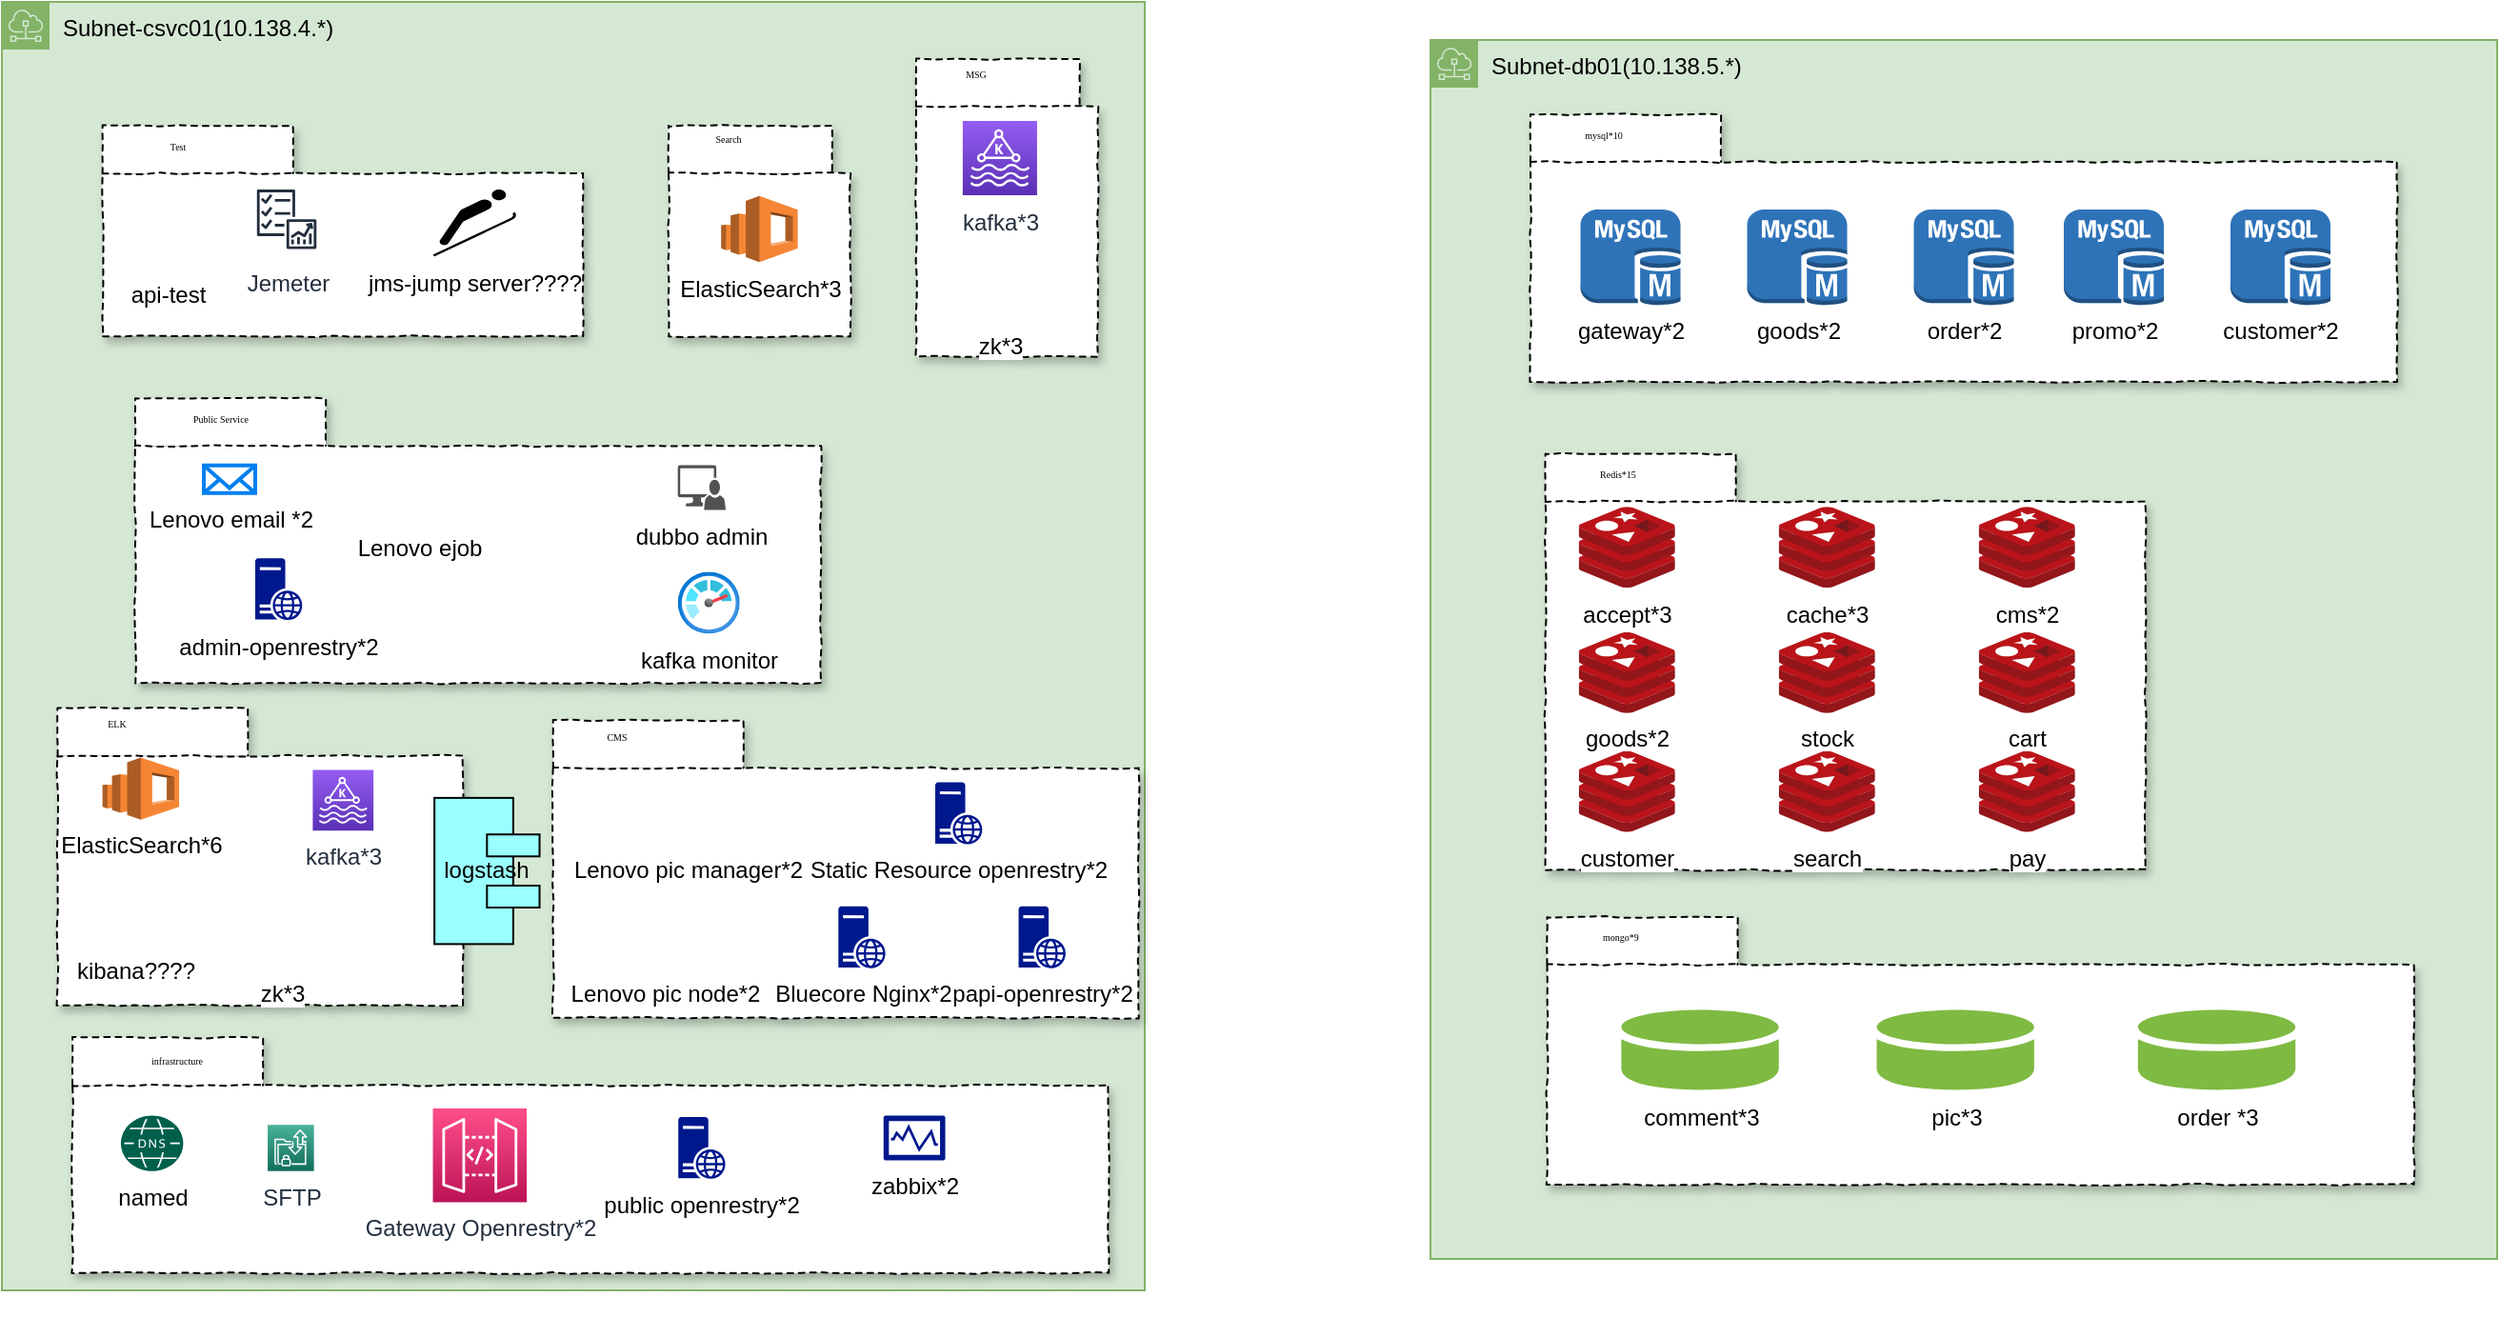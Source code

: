 <mxfile version="20.2.8" type="github">
  <diagram id="SoZa_4AcdHNvvdQ_9TMP" name="第 1 页">
    <mxGraphModel dx="2500" dy="2103" grid="1" gridSize="10" guides="1" tooltips="1" connect="1" arrows="1" fold="1" page="1" pageScale="1" pageWidth="827" pageHeight="1169" math="0" shadow="0">
      <root>
        <mxCell id="0" />
        <mxCell id="1" parent="0" />
        <mxCell id="784cbDrwxi_V3fQU1oRy-98" value="" style="group" vertex="1" connectable="0" parent="1">
          <mxGeometry x="-640" y="-1000" width="600" height="700" as="geometry" />
        </mxCell>
        <mxCell id="784cbDrwxi_V3fQU1oRy-50" value="&lt;span style=&quot;color: rgb(0, 0, 0); text-align: center;&quot;&gt;Subnet-csvc01(10.138.4.*)&lt;/span&gt;" style="sketch=0;outlineConnect=0;html=1;whiteSpace=wrap;fontSize=12;fontStyle=0;shape=mxgraph.aws4.group;grIcon=mxgraph.aws4.group_subnet;strokeColor=#82b366;fillColor=#d5e8d4;verticalAlign=top;align=left;spacingLeft=30;dashed=0;" vertex="1" parent="784cbDrwxi_V3fQU1oRy-98">
          <mxGeometry width="600" height="676.511" as="geometry" />
        </mxCell>
        <mxCell id="784cbDrwxi_V3fQU1oRy-2" value="" style="group" vertex="1" connectable="0" parent="784cbDrwxi_V3fQU1oRy-98">
          <mxGeometry x="13.403" y="546.413" width="567.674" height="153.587" as="geometry" />
        </mxCell>
        <mxCell id="784cbDrwxi_V3fQU1oRy-12" value="" style="group" vertex="1" connectable="0" parent="784cbDrwxi_V3fQU1oRy-2">
          <mxGeometry x="15.769" y="-175.633" width="242.05" height="204.384" as="geometry" />
        </mxCell>
        <mxCell id="784cbDrwxi_V3fQU1oRy-13" value="" style="shape=folder;spacingTop=10;tabWidth=100;tabHeight=25;tabPosition=left;dashed=1;enumerate=0;comic=1;jiggle=1;treeMoving=0;treeFolding=0;deletable=1;rotatable=0;noLabel=0;shadow=1;sketch=0;" vertex="1" parent="784cbDrwxi_V3fQU1oRy-12">
          <mxGeometry width="212.878" height="156.118" as="geometry" />
        </mxCell>
        <mxCell id="784cbDrwxi_V3fQU1oRy-14" value="ELK" style="text;html=1;strokeColor=none;fillColor=none;align=center;verticalAlign=middle;whiteSpace=wrap;rounded=0;shadow=1;comic=1;sketch=0;jiggle=1;fontFamily=Verdana;fontSize=5;" vertex="1" parent="784cbDrwxi_V3fQU1oRy-12">
          <mxGeometry x="7.884" y="1.951" width="47.306" height="13.01" as="geometry" />
        </mxCell>
        <mxCell id="784cbDrwxi_V3fQU1oRy-18" value="ElasticSearch*6" style="outlineConnect=0;dashed=0;verticalLabelPosition=bottom;verticalAlign=top;align=center;html=1;shape=mxgraph.aws3.elasticsearch_service;fillColor=#F58534;gradientColor=none;" vertex="1" parent="784cbDrwxi_V3fQU1oRy-12">
          <mxGeometry x="23.653" y="26.02" width="40.21" height="32.525" as="geometry" />
        </mxCell>
        <mxCell id="784cbDrwxi_V3fQU1oRy-37" value="kibana????" style="shape=image;html=1;verticalAlign=top;verticalLabelPosition=bottom;labelBackgroundColor=#ffffff;imageAspect=0;aspect=fixed;image=https://cdn2.iconfinder.com/data/icons/whcompare-servers-web-hosting/50/staging-site-128.png" vertex="1" parent="784cbDrwxi_V3fQU1oRy-12">
          <mxGeometry x="24.442" y="91.394" width="32.525" height="32.525" as="geometry" />
        </mxCell>
        <mxCell id="784cbDrwxi_V3fQU1oRy-38" value="kafka*3" style="sketch=0;points=[[0,0,0],[0.25,0,0],[0.5,0,0],[0.75,0,0],[1,0,0],[0,1,0],[0.25,1,0],[0.5,1,0],[0.75,1,0],[1,1,0],[0,0.25,0],[0,0.5,0],[0,0.75,0],[1,0.25,0],[1,0.5,0],[1,0.75,0]];outlineConnect=0;fontColor=#232F3E;gradientColor=#945DF2;gradientDirection=north;fillColor=#5A30B5;strokeColor=#ffffff;dashed=0;verticalLabelPosition=bottom;verticalAlign=top;align=center;html=1;fontSize=12;fontStyle=0;aspect=fixed;shape=mxgraph.aws4.resourceIcon;resIcon=mxgraph.aws4.managed_streaming_for_kafka;" vertex="1" parent="784cbDrwxi_V3fQU1oRy-12">
          <mxGeometry x="134.034" y="32.525" width="31.874" height="31.874" as="geometry" />
        </mxCell>
        <mxCell id="784cbDrwxi_V3fQU1oRy-40" value="zk*3" style="shape=image;html=1;verticalAlign=top;verticalLabelPosition=bottom;labelBackgroundColor=#ffffff;imageAspect=0;aspect=fixed;image=https://cdn0.iconfinder.com/data/icons/construction-2-21/512/construction-industry-building-13-128.png" vertex="1" parent="784cbDrwxi_V3fQU1oRy-12">
          <mxGeometry x="101.314" y="104.079" width="32.525" height="32.525" as="geometry" />
        </mxCell>
        <mxCell id="784cbDrwxi_V3fQU1oRy-41" value="logstash" style="html=1;outlineConnect=0;whiteSpace=wrap;fillColor=#99ffff;shape=mxgraph.archimate3.component;direction=west;" vertex="1" parent="784cbDrwxi_V3fQU1oRy-12">
          <mxGeometry x="197.898" y="47.161" width="55.191" height="76.758" as="geometry" />
        </mxCell>
        <mxCell id="784cbDrwxi_V3fQU1oRy-97" value="" style="group" vertex="1" connectable="0" parent="784cbDrwxi_V3fQU1oRy-2">
          <mxGeometry x="23.653" y="-6.505" width="544.021" height="127.568" as="geometry" />
        </mxCell>
        <mxCell id="784cbDrwxi_V3fQU1oRy-3" value="" style="shape=folder;spacingTop=10;tabWidth=100;tabHeight=25;tabPosition=left;dashed=1;enumerate=0;comic=1;jiggle=1;treeMoving=0;treeFolding=0;deletable=1;rotatable=0;noLabel=0;shadow=1;sketch=0;" vertex="1" parent="784cbDrwxi_V3fQU1oRy-97">
          <mxGeometry x="0.0" y="3.975" width="544.021" height="123.593" as="geometry" />
        </mxCell>
        <mxCell id="784cbDrwxi_V3fQU1oRy-7" value="Gateway Openrestry*2" style="sketch=0;points=[[0,0,0],[0.25,0,0],[0.5,0,0],[0.75,0,0],[1,0,0],[0,1,0],[0.25,1,0],[0.5,1,0],[0.75,1,0],[1,1,0],[0,0.25,0],[0,0.5,0],[0,0.75,0],[1,0.25,0],[1,0.5,0],[1,0.75,0]];outlineConnect=0;fontColor=#232F3E;gradientColor=#FF4F8B;gradientDirection=north;fillColor=#BC1356;strokeColor=#ffffff;dashed=0;verticalLabelPosition=bottom;verticalAlign=top;align=center;html=1;fontSize=12;fontStyle=0;aspect=fixed;shape=mxgraph.aws4.resourceIcon;resIcon=mxgraph.aws4.api_gateway;" vertex="1" parent="784cbDrwxi_V3fQU1oRy-97">
          <mxGeometry x="189.223" y="41.137" width="49.262" height="49.262" as="geometry" />
        </mxCell>
        <mxCell id="784cbDrwxi_V3fQU1oRy-8" value="named" style="sketch=0;pointerEvents=1;shadow=0;dashed=0;html=1;strokeColor=none;fillColor=#005F4B;labelPosition=center;verticalLabelPosition=bottom;verticalAlign=top;align=center;outlineConnect=0;shape=mxgraph.veeam2.dns;" vertex="1" parent="784cbDrwxi_V3fQU1oRy-97">
          <mxGeometry x="25.412" y="44.871" width="32.712" height="29.083" as="geometry" />
        </mxCell>
        <mxCell id="784cbDrwxi_V3fQU1oRy-9" value="SFTP" style="sketch=0;points=[[0,0,0],[0.25,0,0],[0.5,0,0],[0.75,0,0],[1,0,0],[0,1,0],[0.25,1,0],[0.5,1,0],[0.75,1,0],[1,1,0],[0,0.25,0],[0,0.5,0],[0,0.75,0],[1,0.25,0],[1,0.5,0],[1,0.75,0]];outlineConnect=0;fontColor=#232F3E;gradientColor=#4AB29A;gradientDirection=north;fillColor=#116D5B;strokeColor=#ffffff;dashed=0;verticalLabelPosition=bottom;verticalAlign=top;align=center;html=1;fontSize=12;fontStyle=0;aspect=fixed;shape=mxgraph.aws4.resourceIcon;resIcon=mxgraph.aws4.transfer_for_sftp;" vertex="1" parent="784cbDrwxi_V3fQU1oRy-97">
          <mxGeometry x="102.496" y="49.685" width="24.269" height="24.269" as="geometry" />
        </mxCell>
        <mxCell id="784cbDrwxi_V3fQU1oRy-31" value="public openrestry*2" style="sketch=0;aspect=fixed;pointerEvents=1;shadow=0;dashed=0;html=1;strokeColor=none;labelPosition=center;verticalLabelPosition=bottom;verticalAlign=top;align=center;fillColor=#00188D;shape=mxgraph.mscae.enterprise.web_server" vertex="1" parent="784cbDrwxi_V3fQU1oRy-97">
          <mxGeometry x="318.057" y="45.554" width="24.719" height="32.525" as="geometry" />
        </mxCell>
        <mxCell id="784cbDrwxi_V3fQU1oRy-66" value="zabbix*2" style="sketch=0;aspect=fixed;pointerEvents=1;shadow=0;dashed=0;html=1;strokeColor=none;labelPosition=center;verticalLabelPosition=bottom;verticalAlign=top;align=center;fillColor=#00188D;shape=mxgraph.mscae.enterprise.performance_monitor" vertex="1" parent="784cbDrwxi_V3fQU1oRy-97">
          <mxGeometry x="425.756" y="44.871" width="32.525" height="23.418" as="geometry" />
        </mxCell>
        <mxCell id="784cbDrwxi_V3fQU1oRy-4" value="infrastructure" style="text;html=1;strokeColor=none;fillColor=none;align=center;verticalAlign=middle;whiteSpace=wrap;rounded=0;shadow=1;comic=1;sketch=0;jiggle=1;fontFamily=Verdana;fontSize=5;" vertex="1" parent="784cbDrwxi_V3fQU1oRy-97">
          <mxGeometry x="12.94" y="3.97" width="83.532" height="24.719" as="geometry" />
        </mxCell>
        <mxCell id="784cbDrwxi_V3fQU1oRy-15" value="" style="group" vertex="1" connectable="0" parent="784cbDrwxi_V3fQU1oRy-98">
          <mxGeometry x="289.356" y="377.285" width="307.49" height="156.118" as="geometry" />
        </mxCell>
        <mxCell id="784cbDrwxi_V3fQU1oRy-16" value="" style="shape=folder;spacingTop=10;tabWidth=100;tabHeight=25;tabPosition=left;dashed=1;enumerate=0;comic=1;jiggle=1;treeMoving=0;treeFolding=0;deletable=1;rotatable=0;noLabel=0;shadow=1;sketch=0;" vertex="1" parent="784cbDrwxi_V3fQU1oRy-15">
          <mxGeometry width="307.49" height="156.118" as="geometry" />
        </mxCell>
        <mxCell id="784cbDrwxi_V3fQU1oRy-17" value="CMS" style="text;html=1;strokeColor=none;fillColor=none;align=center;verticalAlign=middle;whiteSpace=wrap;rounded=0;shadow=1;comic=1;sketch=0;jiggle=1;fontFamily=Verdana;fontSize=5;" vertex="1" parent="784cbDrwxi_V3fQU1oRy-15">
          <mxGeometry x="0.004" y="1.951" width="68.331" height="13.01" as="geometry" />
        </mxCell>
        <mxCell id="784cbDrwxi_V3fQU1oRy-19" value="Lenovo pic manager*2" style="shape=image;html=1;verticalAlign=top;verticalLabelPosition=bottom;labelBackgroundColor=#ffffff;imageAspect=0;aspect=fixed;image=https://cdn4.iconfinder.com/data/icons/multimedia-flat-19/32/Photo-128.png" vertex="1" parent="784cbDrwxi_V3fQU1oRy-15">
          <mxGeometry x="50.644" y="26.02" width="39.029" height="39.029" as="geometry" />
        </mxCell>
        <mxCell id="784cbDrwxi_V3fQU1oRy-33" value="&lt;span style=&quot;background-color: rgb(255, 255, 255);&quot;&gt;papi-openrestry*2&lt;/span&gt;" style="sketch=0;aspect=fixed;pointerEvents=1;shadow=0;dashed=0;html=1;strokeColor=none;labelPosition=center;verticalLabelPosition=bottom;verticalAlign=top;align=center;fillColor=#00188D;shape=mxgraph.mscae.enterprise.web_server" vertex="1" parent="784cbDrwxi_V3fQU1oRy-15">
          <mxGeometry x="244.415" y="97.574" width="24.719" height="32.525" as="geometry" />
        </mxCell>
        <mxCell id="784cbDrwxi_V3fQU1oRy-25" value="Static Resource openrestry*2" style="sketch=0;aspect=fixed;pointerEvents=1;shadow=0;dashed=0;html=1;strokeColor=none;labelPosition=center;verticalLabelPosition=bottom;verticalAlign=top;align=center;fillColor=#00188D;shape=mxgraph.mscae.enterprise.web_server" vertex="1" parent="784cbDrwxi_V3fQU1oRy-15">
          <mxGeometry x="200.643" y="32.52" width="24.719" height="32.525" as="geometry" />
        </mxCell>
        <mxCell id="784cbDrwxi_V3fQU1oRy-24" value="Bluecore Nginx*2" style="sketch=0;aspect=fixed;pointerEvents=1;shadow=0;dashed=0;html=1;strokeColor=none;labelPosition=center;verticalLabelPosition=bottom;verticalAlign=top;align=center;fillColor=#00188D;shape=mxgraph.mscae.enterprise.web_server" vertex="1" parent="784cbDrwxi_V3fQU1oRy-15">
          <mxGeometry x="149.803" y="97.574" width="24.719" height="32.525" as="geometry" />
        </mxCell>
        <mxCell id="784cbDrwxi_V3fQU1oRy-65" value="Lenovo pic&amp;nbsp;node*2" style="shape=image;html=1;verticalAlign=top;verticalLabelPosition=bottom;labelBackgroundColor=#ffffff;imageAspect=0;aspect=fixed;image=https://cdn4.iconfinder.com/data/icons/multimedia-flat-19/32/Photo-128.png" vertex="1" parent="784cbDrwxi_V3fQU1oRy-15">
          <mxGeometry x="39.424" y="91.069" width="39.029" height="39.029" as="geometry" />
        </mxCell>
        <mxCell id="784cbDrwxi_V3fQU1oRy-87" value="" style="group" vertex="1" connectable="0" parent="784cbDrwxi_V3fQU1oRy-98">
          <mxGeometry x="52.825" y="65.049" width="252.3" height="110.583" as="geometry" />
        </mxCell>
        <mxCell id="784cbDrwxi_V3fQU1oRy-88" value="" style="shape=folder;spacingTop=10;tabWidth=100;tabHeight=25;tabPosition=left;dashed=1;enumerate=0;comic=1;jiggle=1;treeMoving=0;treeFolding=0;deletable=1;rotatable=0;noLabel=0;shadow=1;sketch=0;" vertex="1" parent="784cbDrwxi_V3fQU1oRy-87">
          <mxGeometry width="252.3" height="110.583" as="geometry" />
        </mxCell>
        <mxCell id="784cbDrwxi_V3fQU1oRy-89" value="Test" style="text;html=1;strokeColor=none;fillColor=none;align=center;verticalAlign=middle;whiteSpace=wrap;rounded=0;shadow=1;comic=1;sketch=0;jiggle=1;fontFamily=Verdana;fontSize=5;" vertex="1" parent="784cbDrwxi_V3fQU1oRy-87">
          <mxGeometry x="7.88" y="1.39" width="63.07" height="18.61" as="geometry" />
        </mxCell>
        <mxCell id="784cbDrwxi_V3fQU1oRy-92" value="api-test" style="shape=image;html=1;verticalAlign=top;verticalLabelPosition=bottom;labelBackgroundColor=#ffffff;imageAspect=0;aspect=fixed;image=https://cdn0.iconfinder.com/data/icons/education-1006/32/education_test_exam_school_student_knowledge_study_examination_college_classroom-128.png" vertex="1" parent="784cbDrwxi_V3fQU1oRy-87">
          <mxGeometry x="8.673" y="23.418" width="51.389" height="51.389" as="geometry" />
        </mxCell>
        <mxCell id="784cbDrwxi_V3fQU1oRy-93" value="Jemeter" style="sketch=0;outlineConnect=0;fontColor=#232F3E;gradientColor=none;strokeColor=#232F3E;fillColor=#ffffff;dashed=0;verticalLabelPosition=bottom;verticalAlign=top;align=center;html=1;fontSize=12;fontStyle=0;aspect=fixed;shape=mxgraph.aws4.resourceIcon;resIcon=mxgraph.aws4.checklist_performance;" vertex="1" parent="784cbDrwxi_V3fQU1oRy-87">
          <mxGeometry x="77.172" y="29.597" width="39.029" height="39.029" as="geometry" />
        </mxCell>
        <mxCell id="784cbDrwxi_V3fQU1oRy-95" value="jms-jump server????" style="shape=mxgraph.signs.sports.ski_jump;html=1;pointerEvents=1;fillColor=#000000;strokeColor=none;verticalLabelPosition=bottom;verticalAlign=top;align=center;" vertex="1" parent="784cbDrwxi_V3fQU1oRy-87">
          <mxGeometry x="173.456" y="33.5" width="44.152" height="35.127" as="geometry" />
        </mxCell>
        <mxCell id="784cbDrwxi_V3fQU1oRy-51" value="" style="group" vertex="1" connectable="0" parent="784cbDrwxi_V3fQU1oRy-98">
          <mxGeometry x="349.998" y="65.052" width="95.401" height="110.583" as="geometry" />
        </mxCell>
        <mxCell id="784cbDrwxi_V3fQU1oRy-52" value="" style="shape=folder;spacingTop=10;tabWidth=100;tabHeight=25;tabPosition=left;dashed=1;enumerate=0;comic=1;jiggle=1;treeMoving=0;treeFolding=0;deletable=1;rotatable=0;noLabel=0;shadow=1;sketch=0;" vertex="1" parent="784cbDrwxi_V3fQU1oRy-51">
          <mxGeometry width="95.401" height="110.583" as="geometry" />
        </mxCell>
        <mxCell id="784cbDrwxi_V3fQU1oRy-53" value="Search" style="text;html=1;strokeColor=none;fillColor=none;align=center;verticalAlign=middle;whiteSpace=wrap;rounded=0;shadow=1;comic=1;sketch=0;jiggle=1;fontFamily=Verdana;fontSize=5;" vertex="1" parent="784cbDrwxi_V3fQU1oRy-51">
          <mxGeometry x="7.884" y="1.386" width="47.306" height="11.631" as="geometry" />
        </mxCell>
        <mxCell id="784cbDrwxi_V3fQU1oRy-56" value="ElasticSearch*3" style="outlineConnect=0;dashed=0;verticalLabelPosition=bottom;verticalAlign=top;align=center;html=1;shape=mxgraph.aws3.elasticsearch_service;fillColor=#F58534;gradientColor=none;" vertex="1" parent="784cbDrwxi_V3fQU1oRy-51">
          <mxGeometry x="27.595" y="36.863" width="40.21" height="34.691" as="geometry" />
        </mxCell>
        <mxCell id="784cbDrwxi_V3fQU1oRy-49" value="" style="group" vertex="1" connectable="0" parent="784cbDrwxi_V3fQU1oRy-98">
          <mxGeometry x="479.995" y="30.005" width="95.401" height="156.118" as="geometry" />
        </mxCell>
        <mxCell id="784cbDrwxi_V3fQU1oRy-42" value="" style="shape=folder;spacingTop=10;tabWidth=100;tabHeight=25;tabPosition=left;dashed=1;enumerate=0;comic=1;jiggle=1;treeMoving=0;treeFolding=0;deletable=1;rotatable=0;noLabel=0;shadow=1;sketch=0;" vertex="1" parent="784cbDrwxi_V3fQU1oRy-49">
          <mxGeometry width="95.401" height="156.118" as="geometry" />
        </mxCell>
        <mxCell id="784cbDrwxi_V3fQU1oRy-43" value="MSG" style="text;html=1;strokeColor=none;fillColor=none;align=center;verticalAlign=middle;whiteSpace=wrap;rounded=0;shadow=1;comic=1;sketch=0;jiggle=1;fontFamily=Verdana;fontSize=5;" vertex="1" parent="784cbDrwxi_V3fQU1oRy-49">
          <mxGeometry x="7.884" y="1.951" width="47.306" height="13.01" as="geometry" />
        </mxCell>
        <mxCell id="784cbDrwxi_V3fQU1oRy-46" value="kafka*3" style="sketch=0;points=[[0,0,0],[0.25,0,0],[0.5,0,0],[0.75,0,0],[1,0,0],[0,1,0],[0.25,1,0],[0.5,1,0],[0.75,1,0],[1,1,0],[0,0.25,0],[0,0.5,0],[0,0.75,0],[1,0.25,0],[1,0.5,0],[1,0.75,0]];outlineConnect=0;fontColor=#232F3E;gradientColor=#945DF2;gradientDirection=north;fillColor=#5A30B5;strokeColor=#ffffff;dashed=0;verticalLabelPosition=bottom;verticalAlign=top;align=center;html=1;fontSize=12;fontStyle=0;aspect=fixed;shape=mxgraph.aws4.resourceIcon;resIcon=mxgraph.aws4.managed_streaming_for_kafka;" vertex="1" parent="784cbDrwxi_V3fQU1oRy-49">
          <mxGeometry x="24.442" y="32.525" width="39.029" height="39.029" as="geometry" />
        </mxCell>
        <mxCell id="784cbDrwxi_V3fQU1oRy-47" value="zk*3" style="shape=image;html=1;verticalAlign=top;verticalLabelPosition=bottom;labelBackgroundColor=#ffffff;imageAspect=0;aspect=fixed;image=https://cdn0.iconfinder.com/data/icons/construction-2-21/512/construction-industry-building-13-128.png" vertex="1" parent="784cbDrwxi_V3fQU1oRy-49">
          <mxGeometry x="24.442" y="97.574" width="39.029" height="39.029" as="geometry" />
        </mxCell>
        <mxCell id="784cbDrwxi_V3fQU1oRy-67" value="" style="group" vertex="1" connectable="0" parent="784cbDrwxi_V3fQU1oRy-98">
          <mxGeometry x="70" y="208.16" width="360" height="149.61" as="geometry" />
        </mxCell>
        <mxCell id="784cbDrwxi_V3fQU1oRy-68" value="" style="shape=folder;spacingTop=10;tabWidth=100;tabHeight=25;tabPosition=left;dashed=1;enumerate=0;comic=1;jiggle=1;treeMoving=0;treeFolding=0;deletable=1;rotatable=0;noLabel=0;shadow=1;sketch=0;" vertex="1" parent="784cbDrwxi_V3fQU1oRy-67">
          <mxGeometry width="360" height="149.61" as="geometry" />
        </mxCell>
        <mxCell id="784cbDrwxi_V3fQU1oRy-69" value="Public Service" style="text;html=1;strokeColor=none;fillColor=none;align=center;verticalAlign=middle;whiteSpace=wrap;rounded=0;shadow=1;comic=1;sketch=0;jiggle=1;fontFamily=Verdana;fontSize=5;" vertex="1" parent="784cbDrwxi_V3fQU1oRy-67">
          <mxGeometry y="2.64" width="90" height="15.735" as="geometry" />
        </mxCell>
        <mxCell id="784cbDrwxi_V3fQU1oRy-71" value="Lenovo email *2" style="html=1;verticalLabelPosition=bottom;align=center;labelBackgroundColor=#ffffff;verticalAlign=top;strokeWidth=2;strokeColor=#0080F0;shadow=0;dashed=0;shape=mxgraph.ios7.icons.mail;" vertex="1" parent="784cbDrwxi_V3fQU1oRy-67">
          <mxGeometry x="36" y="35.202" width="27" height="14.521" as="geometry" />
        </mxCell>
        <mxCell id="784cbDrwxi_V3fQU1oRy-73" value="Lenovo ejob" style="shape=image;html=1;verticalAlign=top;verticalLabelPosition=bottom;labelBackgroundColor=#ffffff;imageAspect=0;aspect=fixed;image=https://cdn0.iconfinder.com/data/icons/job-seeker/256/notes_job_seeker_employee_unemployee_work-128.png" vertex="1" parent="784cbDrwxi_V3fQU1oRy-67">
          <mxGeometry x="131.85" y="29.272" width="35.126" height="35.126" as="geometry" />
        </mxCell>
        <mxCell id="784cbDrwxi_V3fQU1oRy-82" value="dubbo admin" style="sketch=0;pointerEvents=1;shadow=0;dashed=0;html=1;strokeColor=none;labelPosition=center;verticalLabelPosition=bottom;verticalAlign=top;align=center;fillColor=#515151;shape=mxgraph.mscae.system_center.admin_console" vertex="1" parent="784cbDrwxi_V3fQU1oRy-67">
          <mxGeometry x="284.85" y="35.13" width="25.15" height="23.42" as="geometry" />
        </mxCell>
        <mxCell id="784cbDrwxi_V3fQU1oRy-83" value="kafka monitor" style="aspect=fixed;html=1;points=[];align=center;image;fontSize=12;image=img/lib/azure2/management_governance/Monitor.svg;" vertex="1" parent="784cbDrwxi_V3fQU1oRy-67">
          <mxGeometry x="284.85" y="91.067" width="32.524" height="32.524" as="geometry" />
        </mxCell>
        <mxCell id="784cbDrwxi_V3fQU1oRy-84" value="&lt;span style=&quot;background-color: rgb(255, 255, 255);&quot;&gt;admin-openrestry*2&lt;/span&gt;" style="sketch=0;aspect=fixed;pointerEvents=1;shadow=0;dashed=0;html=1;strokeColor=none;labelPosition=center;verticalLabelPosition=bottom;verticalAlign=top;align=center;fillColor=#00188D;shape=mxgraph.mscae.enterprise.web_server" vertex="1" parent="784cbDrwxi_V3fQU1oRy-67">
          <mxGeometry x="63" y="83.912" width="24.718" height="32.524" as="geometry" />
        </mxCell>
        <mxCell id="784cbDrwxi_V3fQU1oRy-134" value="" style="group;fillColor=#d5e8d4;strokeColor=#82b366;" vertex="1" connectable="0" parent="1">
          <mxGeometry x="110" y="-980" width="560" height="640" as="geometry" />
        </mxCell>
        <mxCell id="784cbDrwxi_V3fQU1oRy-105" value="&lt;span style=&quot;color: rgb(0, 0, 0); text-align: center;&quot;&gt;Subnet-db01(10.138.5.*)&lt;/span&gt;" style="sketch=0;outlineConnect=0;html=1;whiteSpace=wrap;fontSize=12;fontStyle=0;shape=mxgraph.aws4.group;grIcon=mxgraph.aws4.group_subnet;strokeColor=#82b366;fillColor=#d5e8d4;verticalAlign=top;align=left;spacingLeft=30;dashed=0;" vertex="1" parent="784cbDrwxi_V3fQU1oRy-134">
          <mxGeometry width="560" height="640" as="geometry" />
        </mxCell>
        <mxCell id="784cbDrwxi_V3fQU1oRy-107" value="" style="group" vertex="1" connectable="0" parent="784cbDrwxi_V3fQU1oRy-134">
          <mxGeometry x="52.496" y="210.732" width="322.852" height="225.093" as="geometry" />
        </mxCell>
        <mxCell id="784cbDrwxi_V3fQU1oRy-108" value="" style="shape=folder;spacingTop=10;tabWidth=100;tabHeight=25;tabPosition=left;dashed=1;enumerate=0;comic=1;jiggle=1;treeMoving=0;treeFolding=0;deletable=1;rotatable=0;noLabel=0;shadow=1;sketch=0;" vertex="1" parent="784cbDrwxi_V3fQU1oRy-107">
          <mxGeometry x="7.852" y="6.556" width="315.0" height="218.537" as="geometry" />
        </mxCell>
        <mxCell id="784cbDrwxi_V3fQU1oRy-109" value="Redis*15" style="text;html=1;strokeColor=none;fillColor=none;align=center;verticalAlign=middle;whiteSpace=wrap;rounded=0;shadow=1;comic=1;sketch=0;jiggle=1;fontFamily=Verdana;fontSize=5;" vertex="1" parent="784cbDrwxi_V3fQU1oRy-107">
          <mxGeometry width="92.837" height="34.341" as="geometry" />
        </mxCell>
        <mxCell id="784cbDrwxi_V3fQU1oRy-110" value="accept*3" style="sketch=0;aspect=fixed;html=1;points=[];align=center;image;fontSize=12;image=img/lib/mscae/Cache_Redis_Product.svg;" vertex="1" parent="784cbDrwxi_V3fQU1oRy-107">
          <mxGeometry x="25.352" y="34.341" width="50.544" height="42.459" as="geometry" />
        </mxCell>
        <mxCell id="784cbDrwxi_V3fQU1oRy-111" value="cache*3" style="sketch=0;aspect=fixed;html=1;points=[];align=center;image;fontSize=12;image=img/lib/mscae/Cache_Redis_Product.svg;" vertex="1" parent="784cbDrwxi_V3fQU1oRy-107">
          <mxGeometry x="130.352" y="34.341" width="50.544" height="42.459" as="geometry" />
        </mxCell>
        <mxCell id="784cbDrwxi_V3fQU1oRy-112" value="goods*2" style="sketch=0;aspect=fixed;html=1;points=[];align=center;image;fontSize=12;image=img/lib/mscae/Cache_Redis_Product.svg;" vertex="1" parent="784cbDrwxi_V3fQU1oRy-107">
          <mxGeometry x="25.352" y="100.215" width="50.544" height="42.459" as="geometry" />
        </mxCell>
        <mxCell id="784cbDrwxi_V3fQU1oRy-113" value="stock" style="sketch=0;aspect=fixed;html=1;points=[];align=center;image;fontSize=12;image=img/lib/mscae/Cache_Redis_Product.svg;" vertex="1" parent="784cbDrwxi_V3fQU1oRy-107">
          <mxGeometry x="130.352" y="100.215" width="50.544" height="42.459" as="geometry" />
        </mxCell>
        <mxCell id="784cbDrwxi_V3fQU1oRy-114" value="cms*2" style="sketch=0;aspect=fixed;html=1;points=[];align=center;image;fontSize=12;image=img/lib/mscae/Cache_Redis_Product.svg;" vertex="1" parent="784cbDrwxi_V3fQU1oRy-107">
          <mxGeometry x="235.352" y="34.341" width="50.544" height="42.459" as="geometry" />
        </mxCell>
        <mxCell id="784cbDrwxi_V3fQU1oRy-115" value="cart" style="sketch=0;aspect=fixed;html=1;points=[];align=center;image;fontSize=12;image=img/lib/mscae/Cache_Redis_Product.svg;" vertex="1" parent="784cbDrwxi_V3fQU1oRy-107">
          <mxGeometry x="235.352" y="100.215" width="50.544" height="42.459" as="geometry" />
        </mxCell>
        <mxCell id="784cbDrwxi_V3fQU1oRy-116" value="search" style="sketch=0;aspect=fixed;html=1;points=[];align=center;image;fontSize=12;image=img/lib/mscae/Cache_Redis_Product.svg;" vertex="1" parent="784cbDrwxi_V3fQU1oRy-107">
          <mxGeometry x="130.352" y="162.654" width="50.544" height="42.459" as="geometry" />
        </mxCell>
        <mxCell id="784cbDrwxi_V3fQU1oRy-117" value="customer" style="sketch=0;aspect=fixed;html=1;points=[];align=center;image;fontSize=12;image=img/lib/mscae/Cache_Redis_Product.svg;" vertex="1" parent="784cbDrwxi_V3fQU1oRy-107">
          <mxGeometry x="25.352" y="162.654" width="50.544" height="42.459" as="geometry" />
        </mxCell>
        <mxCell id="784cbDrwxi_V3fQU1oRy-118" value="pay" style="sketch=0;aspect=fixed;html=1;points=[];align=center;image;fontSize=12;image=img/lib/mscae/Cache_Redis_Product.svg;" vertex="1" parent="784cbDrwxi_V3fQU1oRy-107">
          <mxGeometry x="235.352" y="162.654" width="50.544" height="42.459" as="geometry" />
        </mxCell>
        <mxCell id="784cbDrwxi_V3fQU1oRy-119" value="" style="group" vertex="1" connectable="0" parent="784cbDrwxi_V3fQU1oRy-134">
          <mxGeometry x="34.996" y="452.683" width="481.254" height="148.293" as="geometry" />
        </mxCell>
        <mxCell id="784cbDrwxi_V3fQU1oRy-120" value="" style="shape=folder;spacingTop=10;tabWidth=100;tabHeight=25;tabPosition=left;dashed=1;enumerate=0;comic=1;jiggle=1;treeMoving=0;treeFolding=0;deletable=1;rotatable=0;noLabel=0;shadow=1;sketch=0;" vertex="1" parent="784cbDrwxi_V3fQU1oRy-119">
          <mxGeometry x="26.254" y="7.805" width="455.0" height="140.488" as="geometry" />
        </mxCell>
        <mxCell id="784cbDrwxi_V3fQU1oRy-121" value="mongo*9" style="text;html=1;strokeColor=none;fillColor=none;align=center;verticalAlign=middle;whiteSpace=wrap;rounded=0;shadow=1;comic=1;sketch=0;jiggle=1;fontFamily=Verdana;fontSize=5;" vertex="1" parent="784cbDrwxi_V3fQU1oRy-119">
          <mxGeometry width="129.706" height="37.463" as="geometry" />
        </mxCell>
        <mxCell id="784cbDrwxi_V3fQU1oRy-122" value="comment*3" style="sketch=0;shadow=0;dashed=0;html=1;strokeColor=none;labelPosition=center;verticalLabelPosition=bottom;verticalAlign=top;outlineConnect=0;align=center;shape=mxgraph.office.databases.database_mini_1;fillColor=#7FBA42;" vertex="1" parent="784cbDrwxi_V3fQU1oRy-119">
          <mxGeometry x="65.188" y="56.585" width="82.688" height="42.927" as="geometry" />
        </mxCell>
        <mxCell id="784cbDrwxi_V3fQU1oRy-123" value="pic*3" style="sketch=0;shadow=0;dashed=0;html=1;strokeColor=none;labelPosition=center;verticalLabelPosition=bottom;verticalAlign=top;outlineConnect=0;align=center;shape=mxgraph.office.databases.database_mini_1;fillColor=#7FBA42;" vertex="1" parent="784cbDrwxi_V3fQU1oRy-119">
          <mxGeometry x="199.281" y="56.585" width="82.688" height="42.927" as="geometry" />
        </mxCell>
        <mxCell id="784cbDrwxi_V3fQU1oRy-124" value="order *3" style="sketch=0;shadow=0;dashed=0;html=1;strokeColor=none;labelPosition=center;verticalLabelPosition=bottom;verticalAlign=top;outlineConnect=0;align=center;shape=mxgraph.office.databases.database_mini_1;fillColor=#7FBA42;" vertex="1" parent="784cbDrwxi_V3fQU1oRy-119">
          <mxGeometry x="336.438" y="56.585" width="82.688" height="42.927" as="geometry" />
        </mxCell>
        <mxCell id="784cbDrwxi_V3fQU1oRy-125" value="" style="group" vertex="1" connectable="0" parent="784cbDrwxi_V3fQU1oRy-134">
          <mxGeometry x="52.5" y="39.024" width="472.5" height="187.317" as="geometry" />
        </mxCell>
        <mxCell id="784cbDrwxi_V3fQU1oRy-126" value="" style="group" vertex="1" connectable="0" parent="784cbDrwxi_V3fQU1oRy-125">
          <mxGeometry x="-26.254" y="-7.805" width="481.254" height="148.293" as="geometry" />
        </mxCell>
        <mxCell id="784cbDrwxi_V3fQU1oRy-127" value="" style="shape=folder;spacingTop=10;tabWidth=100;tabHeight=25;tabPosition=left;dashed=1;enumerate=0;comic=1;jiggle=1;treeMoving=0;treeFolding=0;deletable=1;rotatable=0;noLabel=0;shadow=1;sketch=0;" vertex="1" parent="784cbDrwxi_V3fQU1oRy-126">
          <mxGeometry x="26.254" y="7.805" width="455.0" height="140.488" as="geometry" />
        </mxCell>
        <mxCell id="784cbDrwxi_V3fQU1oRy-128" value="mysql*10" style="text;html=1;strokeColor=none;fillColor=none;align=center;verticalAlign=middle;whiteSpace=wrap;rounded=0;shadow=1;comic=1;sketch=0;jiggle=1;fontFamily=Verdana;fontSize=5;" vertex="1" parent="784cbDrwxi_V3fQU1oRy-126">
          <mxGeometry width="129.706" height="37.463" as="geometry" />
        </mxCell>
        <mxCell id="784cbDrwxi_V3fQU1oRy-129" value="gateway*2" style="outlineConnect=0;dashed=0;verticalLabelPosition=bottom;verticalAlign=top;align=center;html=1;shape=mxgraph.aws3.mysql_db_instance;fillColor=#2E73B8;gradientColor=none;" vertex="1" parent="784cbDrwxi_V3fQU1oRy-126">
          <mxGeometry x="52.504" y="57.756" width="52.5" height="50.341" as="geometry" />
        </mxCell>
        <mxCell id="784cbDrwxi_V3fQU1oRy-130" value="goods*2" style="outlineConnect=0;dashed=0;verticalLabelPosition=bottom;verticalAlign=top;align=center;html=1;shape=mxgraph.aws3.mysql_db_instance;fillColor=#2E73B8;gradientColor=none;" vertex="1" parent="784cbDrwxi_V3fQU1oRy-126">
          <mxGeometry x="140.004" y="57.756" width="52.5" height="50.341" as="geometry" />
        </mxCell>
        <mxCell id="784cbDrwxi_V3fQU1oRy-131" value="order*2" style="outlineConnect=0;dashed=0;verticalLabelPosition=bottom;verticalAlign=top;align=center;html=1;shape=mxgraph.aws3.mysql_db_instance;fillColor=#2E73B8;gradientColor=none;" vertex="1" parent="784cbDrwxi_V3fQU1oRy-126">
          <mxGeometry x="227.504" y="57.756" width="52.5" height="50.341" as="geometry" />
        </mxCell>
        <mxCell id="784cbDrwxi_V3fQU1oRy-132" value="promo*2" style="outlineConnect=0;dashed=0;verticalLabelPosition=bottom;verticalAlign=top;align=center;html=1;shape=mxgraph.aws3.mysql_db_instance;fillColor=#2E73B8;gradientColor=none;" vertex="1" parent="784cbDrwxi_V3fQU1oRy-126">
          <mxGeometry x="306.254" y="57.756" width="52.5" height="50.341" as="geometry" />
        </mxCell>
        <mxCell id="784cbDrwxi_V3fQU1oRy-133" value="customer*2" style="outlineConnect=0;dashed=0;verticalLabelPosition=bottom;verticalAlign=top;align=center;html=1;shape=mxgraph.aws3.mysql_db_instance;fillColor=#2E73B8;gradientColor=none;" vertex="1" parent="784cbDrwxi_V3fQU1oRy-126">
          <mxGeometry x="393.754" y="57.756" width="52.5" height="50.341" as="geometry" />
        </mxCell>
      </root>
    </mxGraphModel>
  </diagram>
</mxfile>
